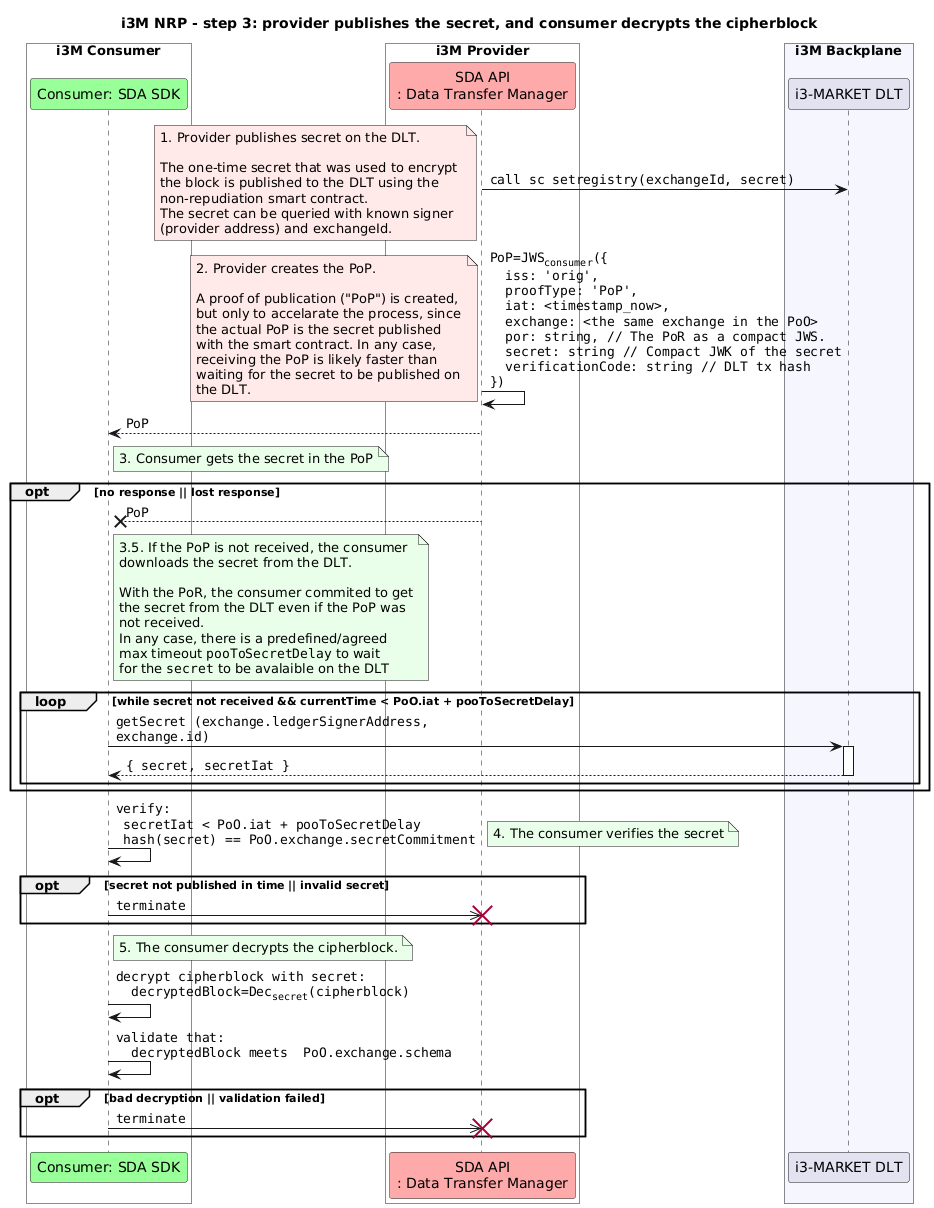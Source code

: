 @startuml nrpStep3
skinparam shadowing false
skinparam DefaultFontName DejaVu Sans
skinparam DefaultMonospacedFontName DejaVu Sans Mono
skinparam ArrowFontName DejaVu Sans Mono
skinparam maxMessageSize 370

title "i3M NRP - step 3: provider publishes the secret, and consumer decrypts the cipherblock"

box "i3M Consumer" #White
  participant "Consumer: SDA SDK" as C #99FF99
end box
box "i3M Provider" #White
  participant "SDA API\n: Data Transfer Manager" as P #FFAAAA
end box
box "i3M Backplane\n" #F6F6FF
  participant "i3-MARKET DLT" as DLT
end box

P->DLT: call sc setregistry(exchangeId, secret)
note left #FFE9E9
  1. Provider publishes secret on the DLT.

  The one-time secret that was used to encrypt 
  the block is published to the DLT using the 
  non-repudiation smart contract.
  The secret can be queried with known signer
  (provider address) and exchangeId. 
end note
P->P: PoP=JWS<sub>consumer</sub>({\n\
  iss: 'orig',\n\
  proofType: 'PoP',\n\
  iat: <timestamp_now>,\n\
  exchange: <the same exchange in the PoO>\n\
  por: string, // The PoR as a compact JWS.\n\
  secret: string // Compact JWK of the secret\n\
  verificationCode: string // DLT tx hash\n\
})
note left #FFE9E9
  2. Provider creates the PoP.

  A proof of publication ("PoP") is created, 
  but only to accelarate the process, since
  the actual PoP is the secret published 
  with the smart contract. In any case,
  receiving the PoP is likely faster than
  waiting for the secret to be published on
  the DLT.
end note
P-->C: PoP

note right of C #E9FFE9
  3. Consumer gets the secret in the PoP
end note

opt no response || lost response
  P -->x C: PoP
  note right of C #E9FFE9
    3.5. If the PoP is not received, the consumer
    downloads the secret from the DLT.

    With the PoR, the consumer commited to get
    the secret from the DLT even if the PoP was
    not received.
    In any case, there is a predefined/agreed
    max timeout ""pooToSecretDelay"" to wait
    for the ""secret"" to be avalaible on the DLT
  end note
  loop while secret not received && currentTime < PoO.iat + pooToSecretDelay
    C->DLT++: getSecret (exchange.ledgerSignerAddress, exchange.id)
    return { secret, secretIat }
  end
end
  
C->C: verify:\n secretIat < PoO.iat + pooToSecretDelay\n hash(secret) == PoO.exchange.secretCommitment
note right #E9FFE9
  4. The consumer verifies the secret
end note

opt secret not published in time || invalid secret
  C->>P !!: terminate
end

note right of C #E9FFE9
  5. The consumer decrypts the cipherblock.
end note

C->C: decrypt cipherblock with secret:\n  decryptedBlock=Dec<sub>secret</sub>(cipherblock)

C->C: validate that:\n  decryptedBlock meets  PoO.exchange.schema

opt bad decryption || validation failed
  C->>P !!: terminate
end
@enduml